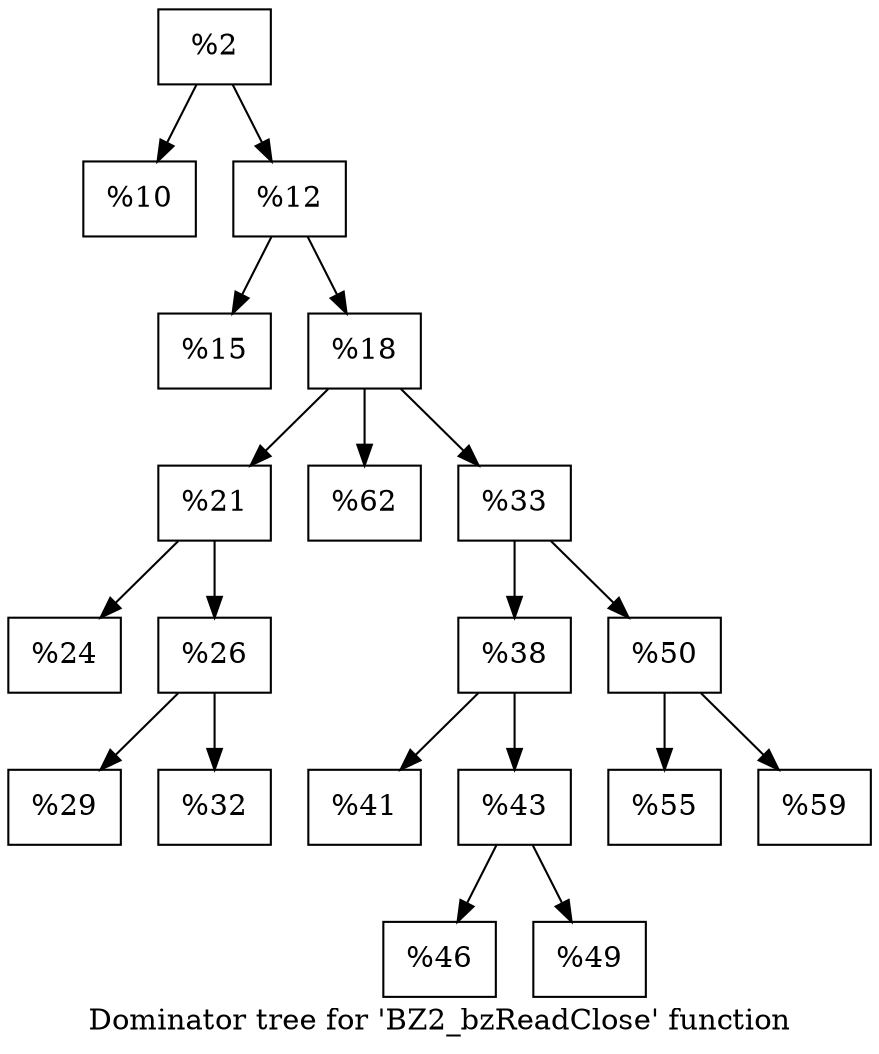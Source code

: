 digraph "Dominator tree for 'BZ2_bzReadClose' function" {
	label="Dominator tree for 'BZ2_bzReadClose' function";

	Node0x21964c0 [shape=record,label="{%2}"];
	Node0x21964c0 -> Node0x1fcb730;
	Node0x21964c0 -> Node0x2185120;
	Node0x1fcb730 [shape=record,label="{%10}"];
	Node0x2185120 [shape=record,label="{%12}"];
	Node0x2185120 -> Node0x2218ab0;
	Node0x2185120 -> Node0x2177fd0;
	Node0x2218ab0 [shape=record,label="{%15}"];
	Node0x2177fd0 [shape=record,label="{%18}"];
	Node0x2177fd0 -> Node0x218eee0;
	Node0x2177fd0 -> Node0x211d390;
	Node0x2177fd0 -> Node0x20bd6e0;
	Node0x218eee0 [shape=record,label="{%21}"];
	Node0x218eee0 -> Node0x22294f0;
	Node0x218eee0 -> Node0x213ddf0;
	Node0x22294f0 [shape=record,label="{%24}"];
	Node0x213ddf0 [shape=record,label="{%26}"];
	Node0x213ddf0 -> Node0x217ecf0;
	Node0x213ddf0 -> Node0x21950f0;
	Node0x217ecf0 [shape=record,label="{%29}"];
	Node0x21950f0 [shape=record,label="{%32}"];
	Node0x211d390 [shape=record,label="{%62}"];
	Node0x20bd6e0 [shape=record,label="{%33}"];
	Node0x20bd6e0 -> Node0x21eea10;
	Node0x20bd6e0 -> Node0x1fcf400;
	Node0x21eea10 [shape=record,label="{%38}"];
	Node0x21eea10 -> Node0x21683d0;
	Node0x21eea10 -> Node0x2174f90;
	Node0x21683d0 [shape=record,label="{%41}"];
	Node0x2174f90 [shape=record,label="{%43}"];
	Node0x2174f90 -> Node0x2160df0;
	Node0x2174f90 -> Node0x2220630;
	Node0x2160df0 [shape=record,label="{%46}"];
	Node0x2220630 [shape=record,label="{%49}"];
	Node0x1fcf400 [shape=record,label="{%50}"];
	Node0x1fcf400 -> Node0x2116020;
	Node0x1fcf400 -> Node0x216a250;
	Node0x2116020 [shape=record,label="{%55}"];
	Node0x216a250 [shape=record,label="{%59}"];
}
